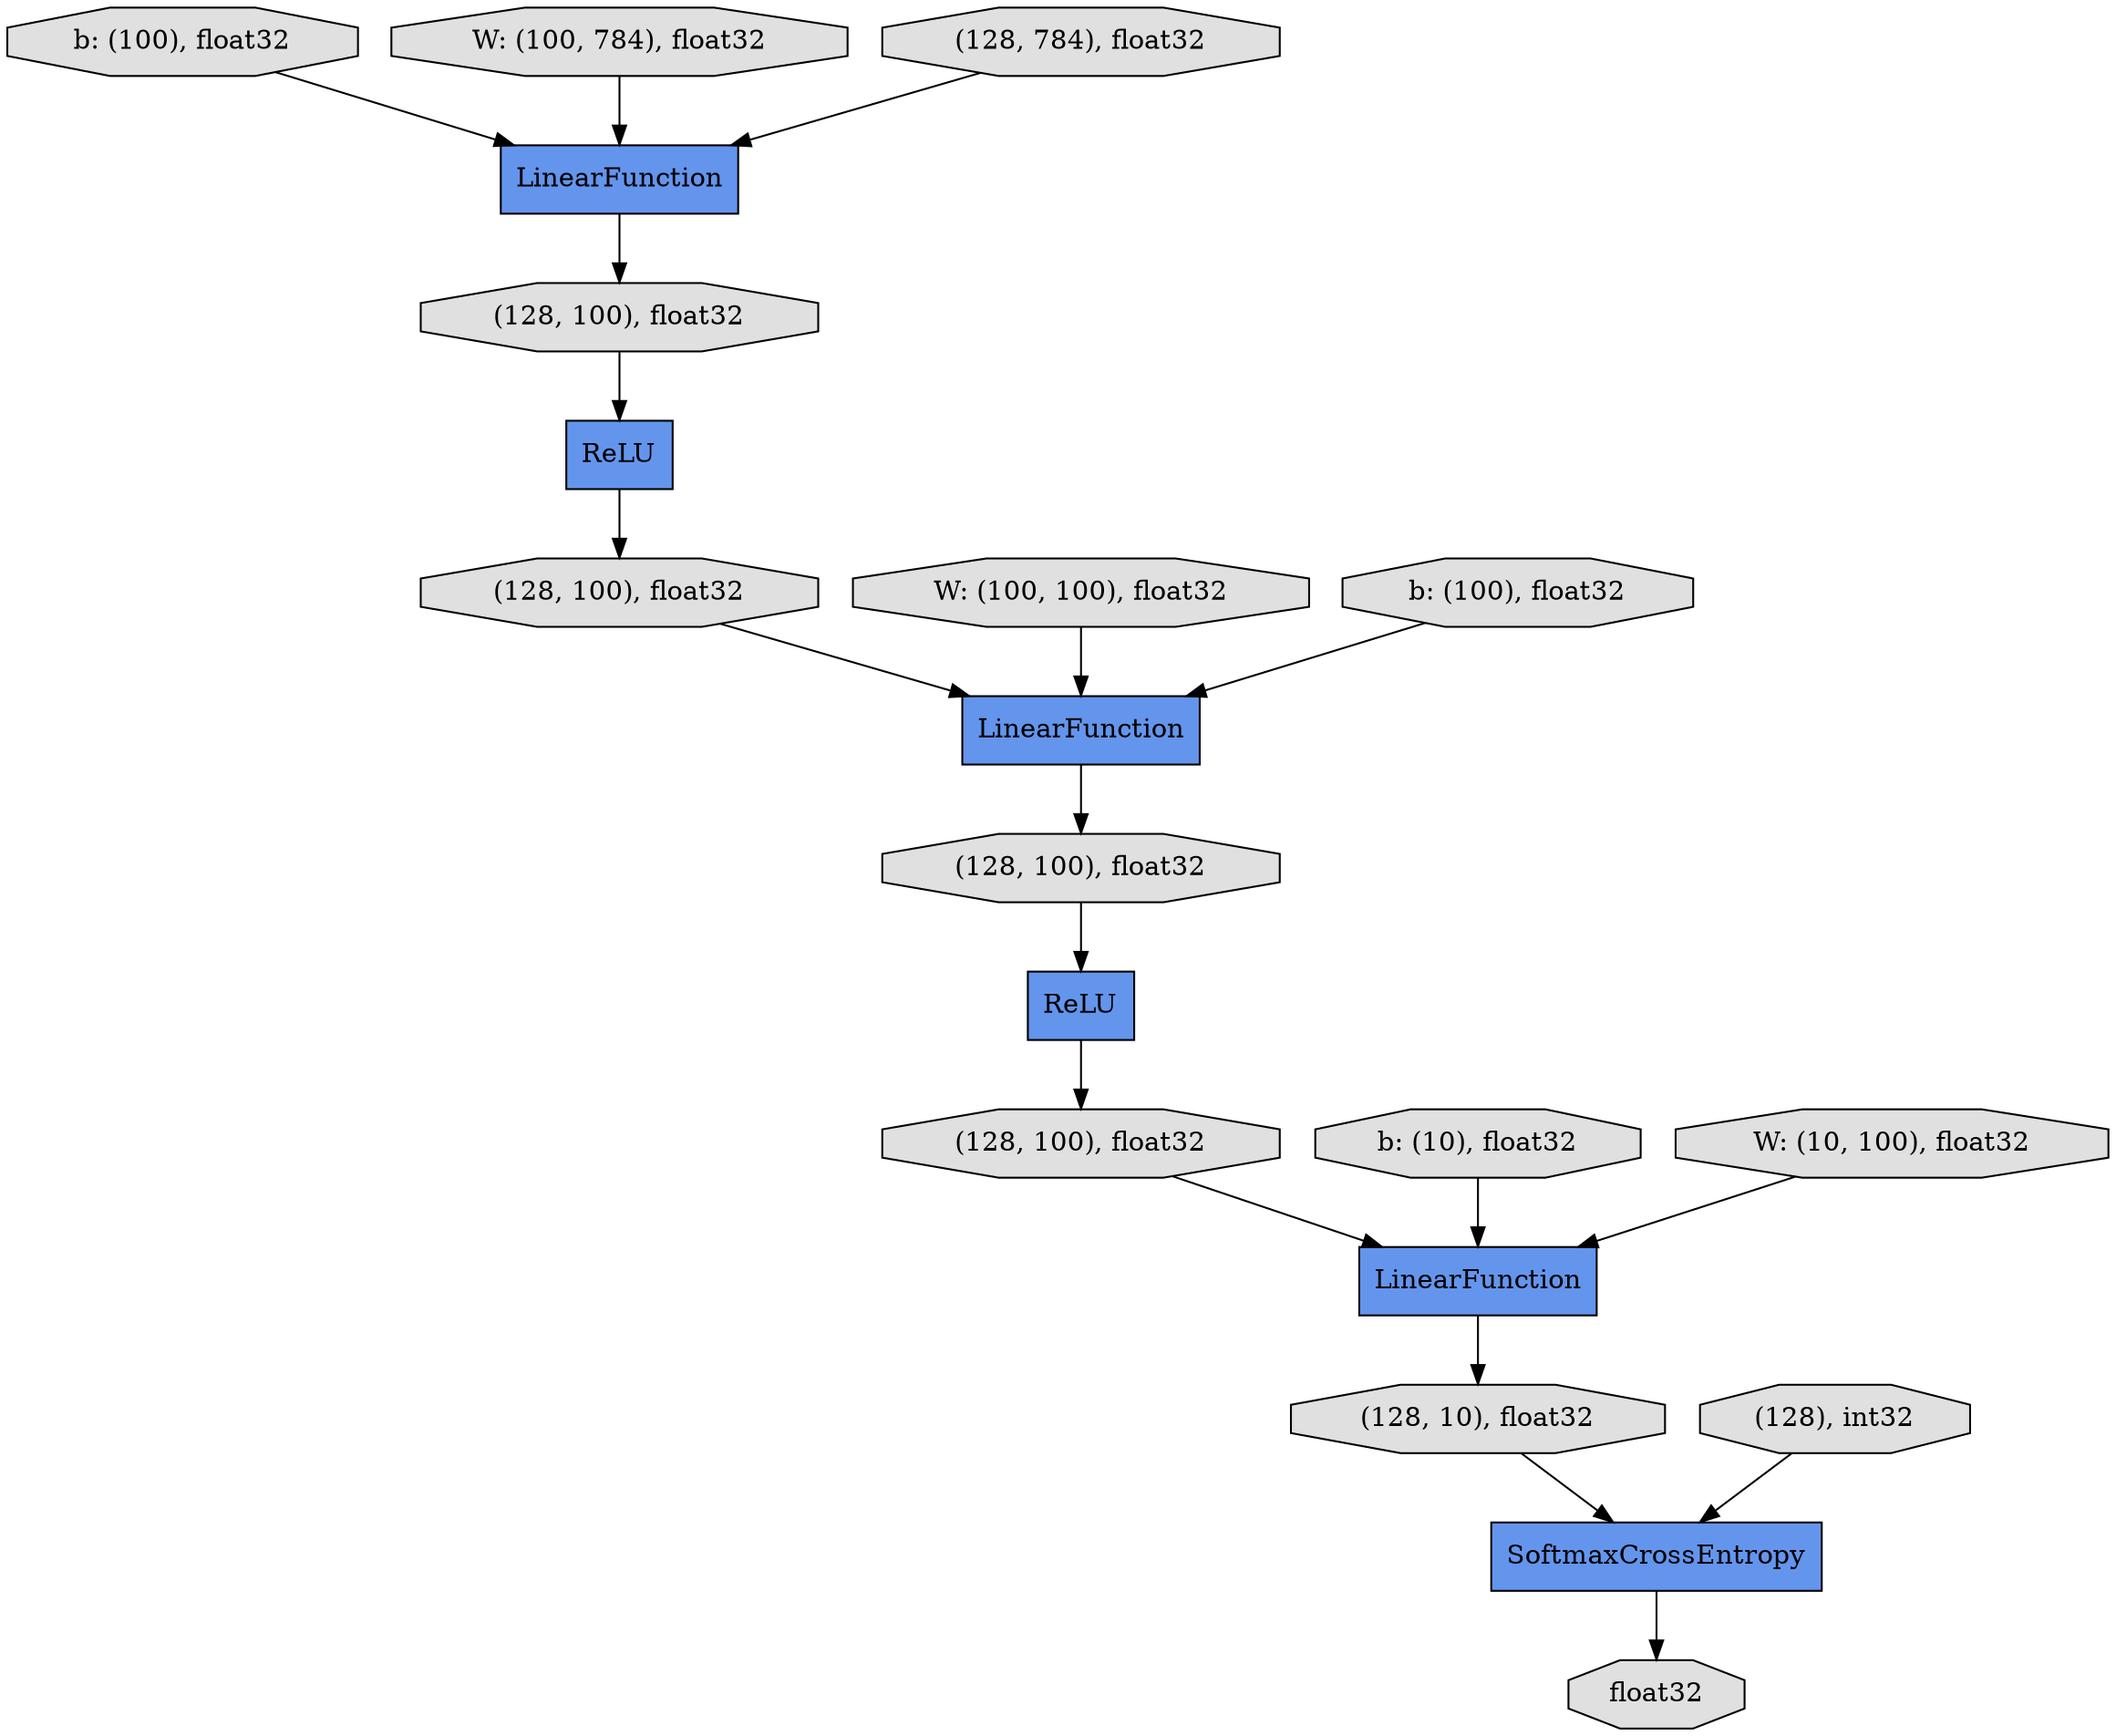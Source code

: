 digraph graphname{rankdir=TB;1756096474640 [label="float32",shape="octagon",fillcolor="#E0E0E0",style="filled"];1756096474136 [label="(128, 100), float32",shape="octagon",fillcolor="#E0E0E0",style="filled"];1756065256000 [label="b: (100), float32",shape="octagon",fillcolor="#E0E0E0",style="filled"];1756096473688 [label="(128, 100), float32",shape="octagon",fillcolor="#E0E0E0",style="filled"];1756096473184 [label="ReLU",shape="record",fillcolor="#6495ED",style="filled"];1756065255552 [label="W: (100, 784), float32",shape="octagon",fillcolor="#E0E0E0",style="filled"];1756096105104 [label="b: (10), float32",shape="octagon",fillcolor="#E0E0E0",style="filled"];1756096104096 [label="W: (100, 100), float32",shape="octagon",fillcolor="#E0E0E0",style="filled"];1756096473240 [label="(128, 784), float32",shape="octagon",fillcolor="#E0E0E0",style="filled"];1756096473800 [label="LinearFunction",shape="record",fillcolor="#6495ED",style="filled"];1756096473296 [label="LinearFunction",shape="record",fillcolor="#6495ED",style="filled"];1756096474360 [label="(128, 10), float32",shape="octagon",fillcolor="#E0E0E0",style="filled"];1756096473072 [label="LinearFunction",shape="record",fillcolor="#6495ED",style="filled"];1756096473912 [label="(128, 100), float32",shape="octagon",fillcolor="#E0E0E0",style="filled"];1756096104768 [label="W: (10, 100), float32",shape="octagon",fillcolor="#E0E0E0",style="filled"];1756096473408 [label="(128, 100), float32",shape="octagon",fillcolor="#E0E0E0",style="filled"];1756096474472 [label="(128), int32",shape="octagon",fillcolor="#E0E0E0",style="filled"];1756096473464 [label="ReLU",shape="record",fillcolor="#6495ED",style="filled"];1756096473576 [label="SoftmaxCrossEntropy",shape="record",fillcolor="#6495ED",style="filled"];1756096104432 [label="b: (100), float32",shape="octagon",fillcolor="#E0E0E0",style="filled"];1756096473800 -> 1756096474360;1756096473576 -> 1756096474640;1756096104768 -> 1756096473800;1756096473184 -> 1756096473688;1756096474136 -> 1756096473800;1756096473296 -> 1756096473912;1756096473240 -> 1756096473072;1756096474360 -> 1756096473576;1756096104096 -> 1756096473296;1756096473688 -> 1756096473296;1756065255552 -> 1756096473072;1756096104432 -> 1756096473296;1756096473408 -> 1756096473184;1756096473464 -> 1756096474136;1756096473072 -> 1756096473408;1756096473912 -> 1756096473464;1756065256000 -> 1756096473072;1756096105104 -> 1756096473800;1756096474472 -> 1756096473576;}